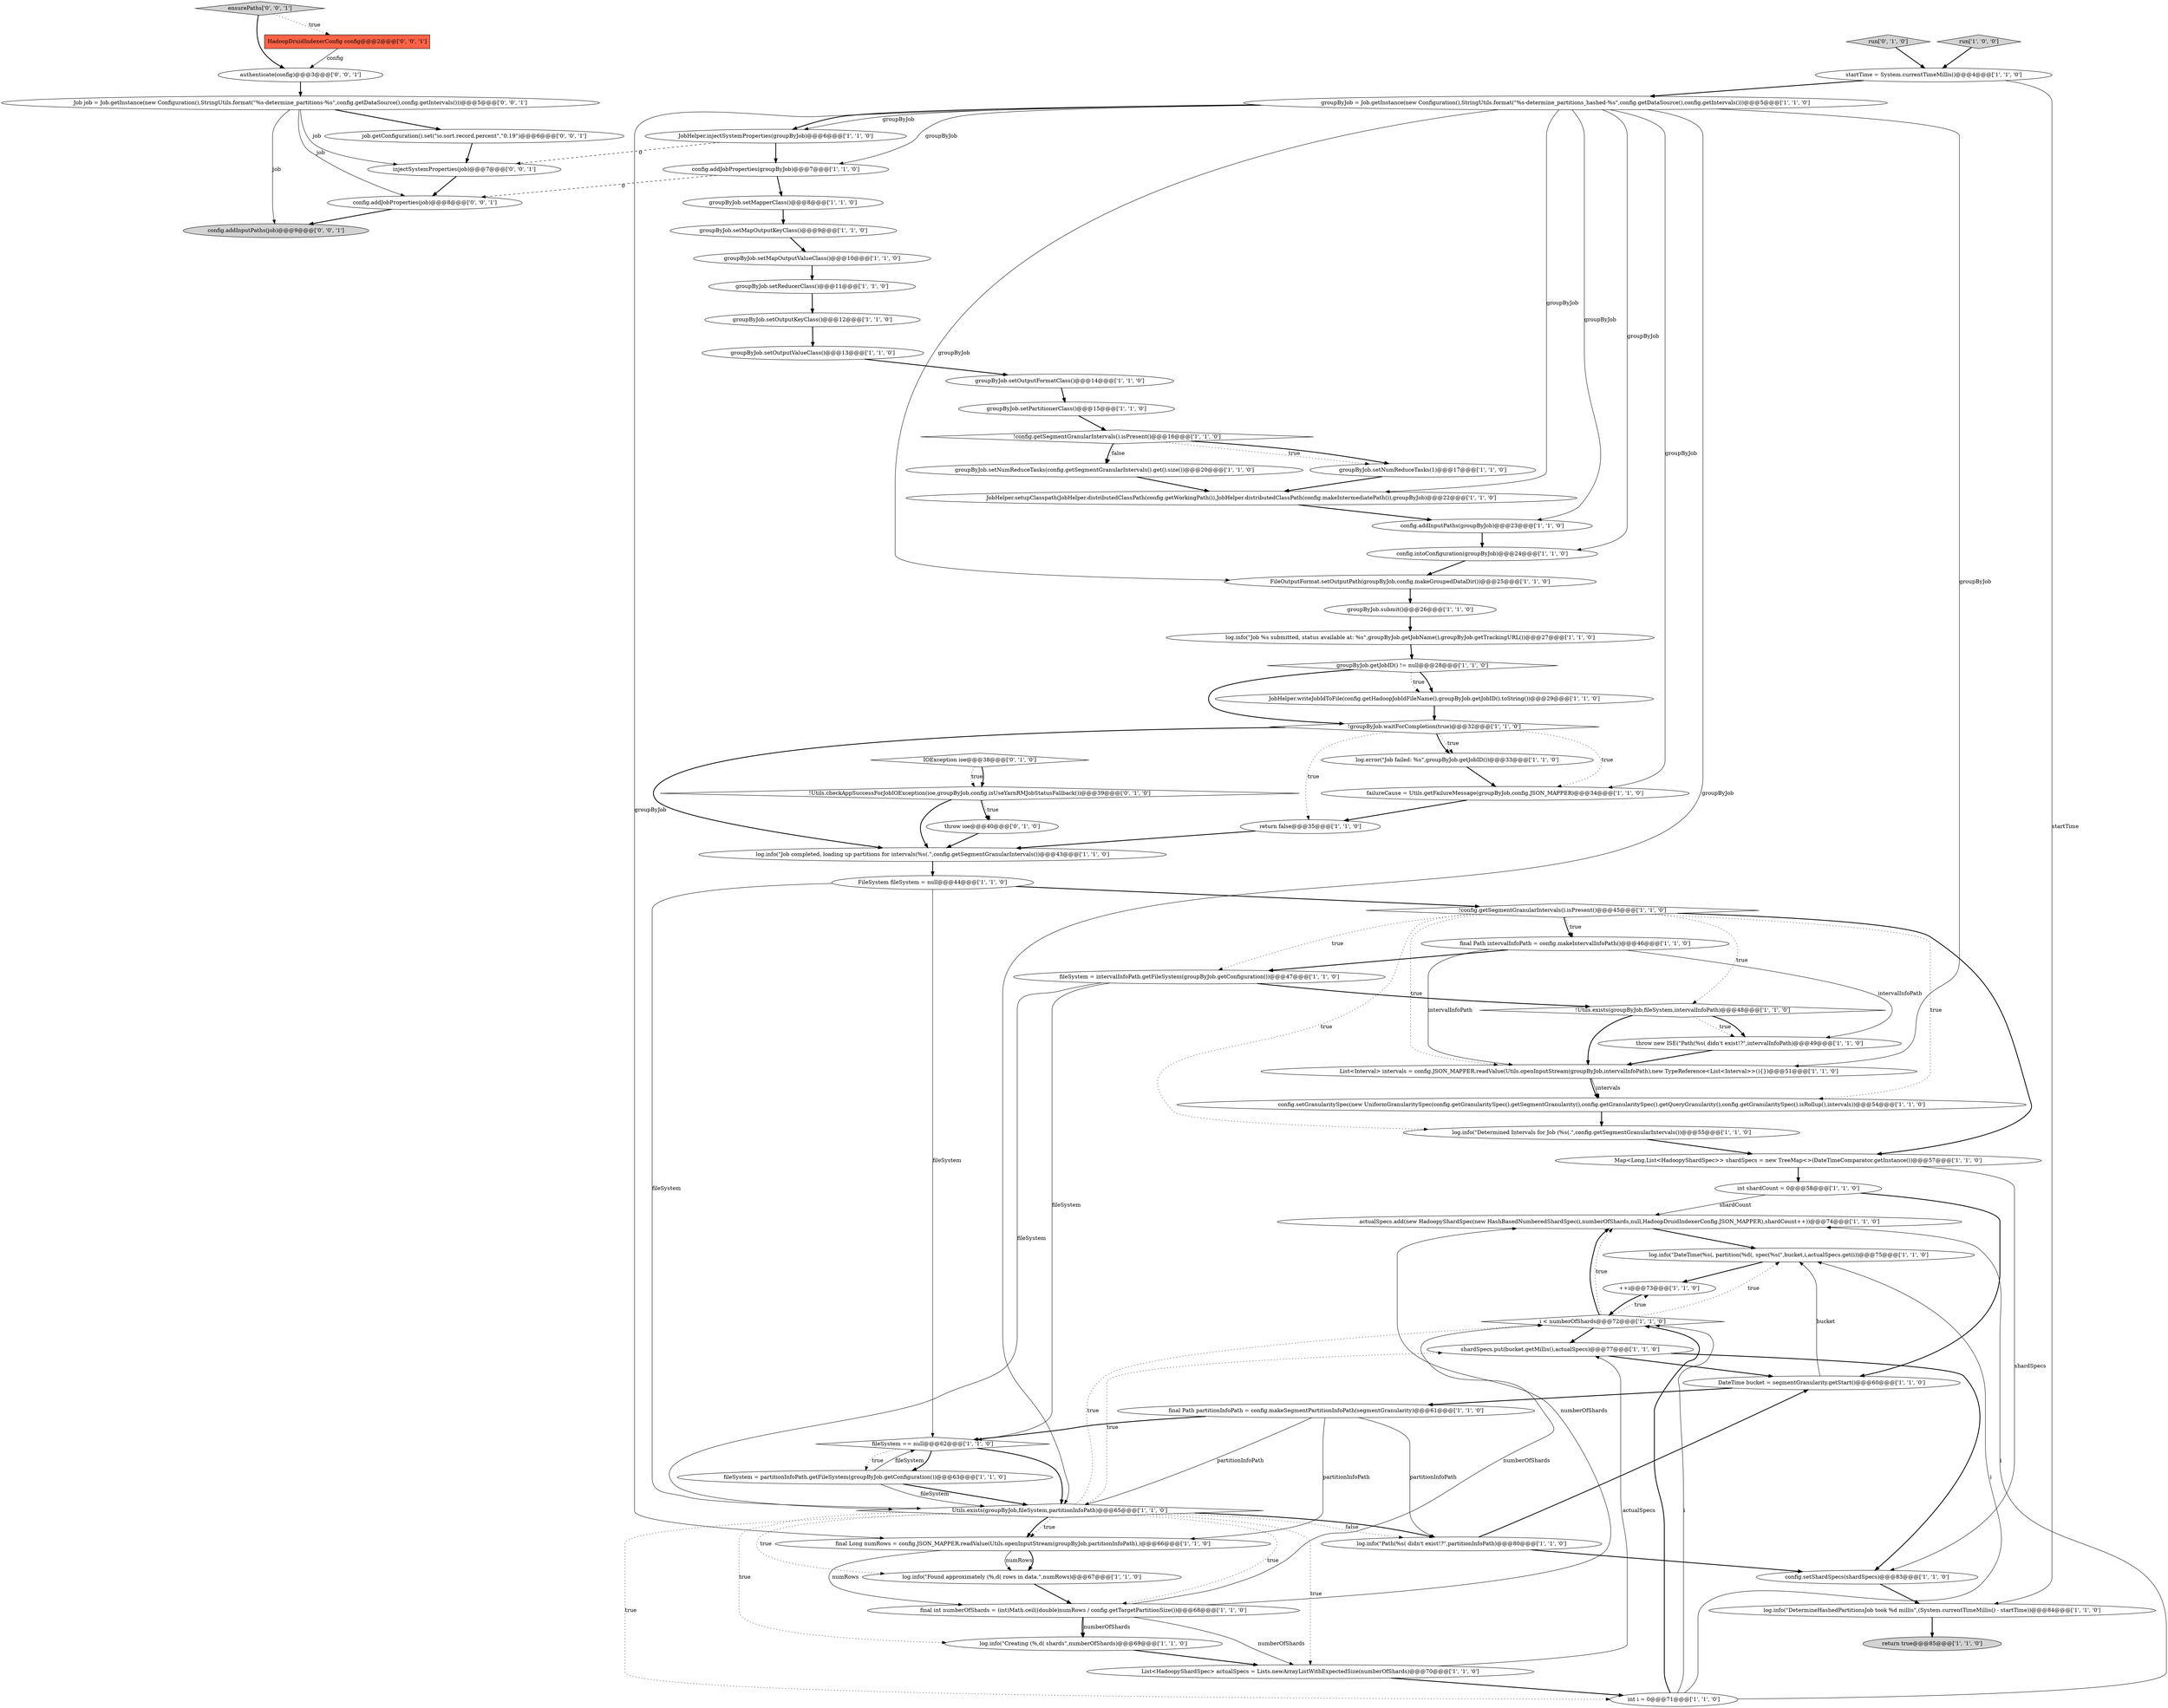digraph {
4 [style = filled, label = "List<Interval> intervals = config.JSON_MAPPER.readValue(Utils.openInputStream(groupByJob,intervalInfoPath),new TypeReference<List<Interval>>(){})@@@51@@@['1', '1', '0']", fillcolor = white, shape = ellipse image = "AAA0AAABBB1BBB"];
21 [style = filled, label = "groupByJob.setNumReduceTasks(1)@@@17@@@['1', '1', '0']", fillcolor = white, shape = ellipse image = "AAA0AAABBB1BBB"];
46 [style = filled, label = "++i@@@73@@@['1', '1', '0']", fillcolor = white, shape = ellipse image = "AAA0AAABBB1BBB"];
32 [style = filled, label = "log.info(\"Job %s submitted, status available at: %s\",groupByJob.getJobName(),groupByJob.getTrackingURL())@@@27@@@['1', '1', '0']", fillcolor = white, shape = ellipse image = "AAA0AAABBB1BBB"];
41 [style = filled, label = "List<HadoopyShardSpec> actualSpecs = Lists.newArrayListWithExpectedSize(numberOfShards)@@@70@@@['1', '1', '0']", fillcolor = white, shape = ellipse image = "AAA0AAABBB1BBB"];
58 [style = filled, label = "!config.getSegmentGranularIntervals().isPresent()@@@16@@@['1', '1', '0']", fillcolor = white, shape = diamond image = "AAA0AAABBB1BBB"];
19 [style = filled, label = "!config.getSegmentGranularIntervals().isPresent()@@@45@@@['1', '1', '0']", fillcolor = white, shape = diamond image = "AAA0AAABBB1BBB"];
45 [style = filled, label = "!groupByJob.waitForCompletion(true)@@@32@@@['1', '1', '0']", fillcolor = white, shape = diamond image = "AAA0AAABBB1BBB"];
54 [style = filled, label = "FileOutputFormat.setOutputPath(groupByJob,config.makeGroupedDataDir())@@@25@@@['1', '1', '0']", fillcolor = white, shape = ellipse image = "AAA0AAABBB1BBB"];
26 [style = filled, label = "groupByJob.setMapperClass()@@@8@@@['1', '1', '0']", fillcolor = white, shape = ellipse image = "AAA0AAABBB1BBB"];
53 [style = filled, label = "JobHelper.setupClasspath(JobHelper.distributedClassPath(config.getWorkingPath()),JobHelper.distributedClassPath(config.makeIntermediatePath()),groupByJob)@@@22@@@['1', '1', '0']", fillcolor = white, shape = ellipse image = "AAA0AAABBB1BBB"];
47 [style = filled, label = "groupByJob.setReducerClass()@@@11@@@['1', '1', '0']", fillcolor = white, shape = ellipse image = "AAA0AAABBB1BBB"];
14 [style = filled, label = "groupByJob = Job.getInstance(new Configuration(),StringUtils.format(\"%s-determine_partitions_hashed-%s\",config.getDataSource(),config.getIntervals()))@@@5@@@['1', '1', '0']", fillcolor = white, shape = ellipse image = "AAA0AAABBB1BBB"];
27 [style = filled, label = "groupByJob.setOutputKeyClass()@@@12@@@['1', '1', '0']", fillcolor = white, shape = ellipse image = "AAA0AAABBB1BBB"];
16 [style = filled, label = "groupByJob.getJobID() != null@@@28@@@['1', '1', '0']", fillcolor = white, shape = diamond image = "AAA0AAABBB1BBB"];
31 [style = filled, label = "groupByJob.setNumReduceTasks(config.getSegmentGranularIntervals().get().size())@@@20@@@['1', '1', '0']", fillcolor = white, shape = ellipse image = "AAA0AAABBB1BBB"];
36 [style = filled, label = "shardSpecs.put(bucket.getMillis(),actualSpecs)@@@77@@@['1', '1', '0']", fillcolor = white, shape = ellipse image = "AAA0AAABBB1BBB"];
39 [style = filled, label = "log.error(\"Job failed: %s\",groupByJob.getJobID())@@@33@@@['1', '1', '0']", fillcolor = white, shape = ellipse image = "AAA0AAABBB1BBB"];
37 [style = filled, label = "log.info(\"Creating (%,d( shards\",numberOfShards)@@@69@@@['1', '1', '0']", fillcolor = white, shape = ellipse image = "AAA0AAABBB1BBB"];
42 [style = filled, label = "log.info(\"Job completed, loading up partitions for intervals(%s(.\",config.getSegmentGranularIntervals())@@@43@@@['1', '1', '0']", fillcolor = white, shape = ellipse image = "AAA0AAABBB1BBB"];
61 [style = filled, label = "!Utils.checkAppSuccessForJobIOException(ioe,groupByJob,config.isUseYarnRMJobStatusFallback())@@@39@@@['0', '1', '0']", fillcolor = white, shape = diamond image = "AAA1AAABBB2BBB"];
70 [style = filled, label = "authenticate(config)@@@3@@@['0', '0', '1']", fillcolor = white, shape = ellipse image = "AAA0AAABBB3BBB"];
6 [style = filled, label = "int i = 0@@@71@@@['1', '1', '0']", fillcolor = white, shape = ellipse image = "AAA0AAABBB1BBB"];
12 [style = filled, label = "JobHelper.injectSystemProperties(groupByJob)@@@6@@@['1', '1', '0']", fillcolor = white, shape = ellipse image = "AAA0AAABBB1BBB"];
67 [style = filled, label = "config.addInputPaths(job)@@@9@@@['0', '0', '1']", fillcolor = lightgray, shape = ellipse image = "AAA0AAABBB3BBB"];
57 [style = filled, label = "log.info(\"Determined Intervals for Job (%s(.\",config.getSegmentGranularIntervals())@@@55@@@['1', '1', '0']", fillcolor = white, shape = ellipse image = "AAA0AAABBB1BBB"];
33 [style = filled, label = "throw new ISE(\"Path(%s( didn't exist!?\",intervalInfoPath)@@@49@@@['1', '1', '0']", fillcolor = white, shape = ellipse image = "AAA0AAABBB1BBB"];
68 [style = filled, label = "ensurePaths['0', '0', '1']", fillcolor = lightgray, shape = diamond image = "AAA0AAABBB3BBB"];
35 [style = filled, label = "fileSystem == null@@@62@@@['1', '1', '0']", fillcolor = white, shape = diamond image = "AAA0AAABBB1BBB"];
40 [style = filled, label = "actualSpecs.add(new HadoopyShardSpec(new HashBasedNumberedShardSpec(i,numberOfShards,null,HadoopDruidIndexerConfig.JSON_MAPPER),shardCount++))@@@74@@@['1', '1', '0']", fillcolor = white, shape = ellipse image = "AAA0AAABBB1BBB"];
2 [style = filled, label = "log.info(\"Path(%s( didn't exist!?\",partitionInfoPath)@@@80@@@['1', '1', '0']", fillcolor = white, shape = ellipse image = "AAA0AAABBB1BBB"];
3 [style = filled, label = "Map<Long,List<HadoopyShardSpec>> shardSpecs = new TreeMap<>(DateTimeComparator.getInstance())@@@57@@@['1', '1', '0']", fillcolor = white, shape = ellipse image = "AAA0AAABBB1BBB"];
43 [style = filled, label = "!Utils.exists(groupByJob,fileSystem,intervalInfoPath)@@@48@@@['1', '1', '0']", fillcolor = white, shape = diamond image = "AAA0AAABBB1BBB"];
50 [style = filled, label = "failureCause = Utils.getFailureMessage(groupByJob,config.JSON_MAPPER)@@@34@@@['1', '1', '0']", fillcolor = white, shape = ellipse image = "AAA0AAABBB1BBB"];
69 [style = filled, label = "HadoopDruidIndexerConfig config@@@2@@@['0', '0', '1']", fillcolor = tomato, shape = box image = "AAA0AAABBB3BBB"];
48 [style = filled, label = "groupByJob.setMapOutputKeyClass()@@@9@@@['1', '1', '0']", fillcolor = white, shape = ellipse image = "AAA0AAABBB1BBB"];
44 [style = filled, label = "Utils.exists(groupByJob,fileSystem,partitionInfoPath)@@@65@@@['1', '1', '0']", fillcolor = white, shape = diamond image = "AAA0AAABBB1BBB"];
65 [style = filled, label = "Job job = Job.getInstance(new Configuration(),StringUtils.format(\"%s-determine_partitions-%s\",config.getDataSource(),config.getIntervals()))@@@5@@@['0', '0', '1']", fillcolor = white, shape = ellipse image = "AAA0AAABBB3BBB"];
0 [style = filled, label = "log.info(\"Found approximately (%,d( rows in data.\",numRows)@@@67@@@['1', '1', '0']", fillcolor = white, shape = ellipse image = "AAA0AAABBB1BBB"];
62 [style = filled, label = "IOException ioe@@@38@@@['0', '1', '0']", fillcolor = white, shape = diamond image = "AAA1AAABBB2BBB"];
64 [style = filled, label = "injectSystemProperties(job)@@@7@@@['0', '0', '1']", fillcolor = white, shape = ellipse image = "AAA0AAABBB3BBB"];
1 [style = filled, label = "int shardCount = 0@@@58@@@['1', '1', '0']", fillcolor = white, shape = ellipse image = "AAA0AAABBB1BBB"];
7 [style = filled, label = "DateTime bucket = segmentGranularity.getStart()@@@60@@@['1', '1', '0']", fillcolor = white, shape = ellipse image = "AAA0AAABBB1BBB"];
8 [style = filled, label = "i < numberOfShards@@@72@@@['1', '1', '0']", fillcolor = white, shape = diamond image = "AAA0AAABBB1BBB"];
11 [style = filled, label = "return false@@@35@@@['1', '1', '0']", fillcolor = white, shape = ellipse image = "AAA0AAABBB1BBB"];
63 [style = filled, label = "throw ioe@@@40@@@['0', '1', '0']", fillcolor = white, shape = ellipse image = "AAA1AAABBB2BBB"];
10 [style = filled, label = "fileSystem = partitionInfoPath.getFileSystem(groupByJob.getConfiguration())@@@63@@@['1', '1', '0']", fillcolor = white, shape = ellipse image = "AAA0AAABBB1BBB"];
15 [style = filled, label = "groupByJob.setPartitionerClass()@@@15@@@['1', '1', '0']", fillcolor = white, shape = ellipse image = "AAA0AAABBB1BBB"];
18 [style = filled, label = "config.intoConfiguration(groupByJob)@@@24@@@['1', '1', '0']", fillcolor = white, shape = ellipse image = "AAA0AAABBB1BBB"];
34 [style = filled, label = "config.addInputPaths(groupByJob)@@@23@@@['1', '1', '0']", fillcolor = white, shape = ellipse image = "AAA0AAABBB1BBB"];
20 [style = filled, label = "final Long numRows = config.JSON_MAPPER.readValue(Utils.openInputStream(groupByJob,partitionInfoPath),)@@@66@@@['1', '1', '0']", fillcolor = white, shape = ellipse image = "AAA0AAABBB1BBB"];
56 [style = filled, label = "config.addJobProperties(groupByJob)@@@7@@@['1', '1', '0']", fillcolor = white, shape = ellipse image = "AAA0AAABBB1BBB"];
55 [style = filled, label = "fileSystem = intervalInfoPath.getFileSystem(groupByJob.getConfiguration())@@@47@@@['1', '1', '0']", fillcolor = white, shape = ellipse image = "AAA0AAABBB1BBB"];
23 [style = filled, label = "final Path partitionInfoPath = config.makeSegmentPartitionInfoPath(segmentGranularity)@@@61@@@['1', '1', '0']", fillcolor = white, shape = ellipse image = "AAA0AAABBB1BBB"];
25 [style = filled, label = "config.setShardSpecs(shardSpecs)@@@83@@@['1', '1', '0']", fillcolor = white, shape = ellipse image = "AAA0AAABBB1BBB"];
71 [style = filled, label = "config.addJobProperties(job)@@@8@@@['0', '0', '1']", fillcolor = white, shape = ellipse image = "AAA0AAABBB3BBB"];
28 [style = filled, label = "log.info(\"DateTime(%s(, partition(%d(, spec(%s(\",bucket,i,actualSpecs.get(i))@@@75@@@['1', '1', '0']", fillcolor = white, shape = ellipse image = "AAA0AAABBB1BBB"];
38 [style = filled, label = "groupByJob.setOutputFormatClass()@@@14@@@['1', '1', '0']", fillcolor = white, shape = ellipse image = "AAA0AAABBB1BBB"];
52 [style = filled, label = "final int numberOfShards = (int)Math.ceil((double)numRows / config.getTargetPartitionSize())@@@68@@@['1', '1', '0']", fillcolor = white, shape = ellipse image = "AAA0AAABBB1BBB"];
66 [style = filled, label = "job.getConfiguration().set(\"io.sort.record.percent\",\"0.19\")@@@6@@@['0', '0', '1']", fillcolor = white, shape = ellipse image = "AAA0AAABBB3BBB"];
30 [style = filled, label = "log.info(\"DetermineHashedPartitionsJob took %d millis\",(System.currentTimeMillis() - startTime))@@@84@@@['1', '1', '0']", fillcolor = white, shape = ellipse image = "AAA0AAABBB1BBB"];
5 [style = filled, label = "JobHelper.writeJobIdToFile(config.getHadoopJobIdFileName(),groupByJob.getJobID().toString())@@@29@@@['1', '1', '0']", fillcolor = white, shape = ellipse image = "AAA0AAABBB1BBB"];
60 [style = filled, label = "run['0', '1', '0']", fillcolor = lightgray, shape = diamond image = "AAA0AAABBB2BBB"];
49 [style = filled, label = "run['1', '0', '0']", fillcolor = lightgray, shape = diamond image = "AAA0AAABBB1BBB"];
17 [style = filled, label = "config.setGranularitySpec(new UniformGranularitySpec(config.getGranularitySpec().getSegmentGranularity(),config.getGranularitySpec().getQueryGranularity(),config.getGranularitySpec().isRollup(),intervals))@@@54@@@['1', '1', '0']", fillcolor = white, shape = ellipse image = "AAA0AAABBB1BBB"];
24 [style = filled, label = "FileSystem fileSystem = null@@@44@@@['1', '1', '0']", fillcolor = white, shape = ellipse image = "AAA0AAABBB1BBB"];
22 [style = filled, label = "final Path intervalInfoPath = config.makeIntervalInfoPath()@@@46@@@['1', '1', '0']", fillcolor = white, shape = ellipse image = "AAA0AAABBB1BBB"];
51 [style = filled, label = "groupByJob.setMapOutputValueClass()@@@10@@@['1', '1', '0']", fillcolor = white, shape = ellipse image = "AAA0AAABBB1BBB"];
59 [style = filled, label = "return true@@@85@@@['1', '1', '0']", fillcolor = lightgray, shape = ellipse image = "AAA0AAABBB1BBB"];
29 [style = filled, label = "groupByJob.submit()@@@26@@@['1', '1', '0']", fillcolor = white, shape = ellipse image = "AAA0AAABBB1BBB"];
9 [style = filled, label = "startTime = System.currentTimeMillis()@@@4@@@['1', '1', '0']", fillcolor = white, shape = ellipse image = "AAA0AAABBB1BBB"];
13 [style = filled, label = "groupByJob.setOutputValueClass()@@@13@@@['1', '1', '0']", fillcolor = white, shape = ellipse image = "AAA0AAABBB1BBB"];
19->3 [style = bold, label=""];
7->23 [style = bold, label=""];
43->4 [style = bold, label=""];
19->57 [style = dotted, label="true"];
65->71 [style = solid, label="job"];
33->4 [style = bold, label=""];
60->9 [style = bold, label=""];
62->61 [style = dotted, label="true"];
71->67 [style = bold, label=""];
44->36 [style = dotted, label="true"];
70->65 [style = bold, label=""];
40->28 [style = bold, label=""];
65->66 [style = bold, label=""];
19->22 [style = bold, label=""];
20->0 [style = solid, label="numRows"];
6->8 [style = solid, label="i"];
6->28 [style = solid, label="i"];
14->20 [style = solid, label="groupByJob"];
6->8 [style = bold, label=""];
13->38 [style = bold, label=""];
3->1 [style = bold, label=""];
58->31 [style = dotted, label="false"];
14->54 [style = solid, label="groupByJob"];
44->2 [style = bold, label=""];
30->59 [style = bold, label=""];
45->39 [style = dotted, label="true"];
29->32 [style = bold, label=""];
53->34 [style = bold, label=""];
14->44 [style = solid, label="groupByJob"];
19->22 [style = dotted, label="true"];
14->12 [style = solid, label="groupByJob"];
23->2 [style = solid, label="partitionInfoPath"];
36->7 [style = bold, label=""];
58->21 [style = dotted, label="true"];
9->14 [style = bold, label=""];
44->0 [style = dotted, label="true"];
16->5 [style = bold, label=""];
41->36 [style = solid, label="actualSpecs"];
8->28 [style = dotted, label="true"];
58->31 [style = bold, label=""];
45->50 [style = dotted, label="true"];
44->20 [style = dotted, label="true"];
20->0 [style = bold, label=""];
16->45 [style = bold, label=""];
44->37 [style = dotted, label="true"];
49->9 [style = bold, label=""];
45->11 [style = dotted, label="true"];
55->44 [style = solid, label="fileSystem"];
68->70 [style = bold, label=""];
19->43 [style = dotted, label="true"];
22->4 [style = solid, label="intervalInfoPath"];
52->40 [style = solid, label="numberOfShards"];
47->27 [style = bold, label=""];
14->56 [style = solid, label="groupByJob"];
50->11 [style = bold, label=""];
39->50 [style = bold, label=""];
24->35 [style = solid, label="fileSystem"];
43->33 [style = dotted, label="true"];
4->17 [style = bold, label=""];
7->28 [style = solid, label="bucket"];
10->35 [style = solid, label="fileSystem"];
3->25 [style = solid, label="shardSpecs"];
52->41 [style = solid, label="numberOfShards"];
17->57 [style = bold, label=""];
44->6 [style = dotted, label="true"];
23->44 [style = solid, label="partitionInfoPath"];
19->55 [style = dotted, label="true"];
63->42 [style = bold, label=""];
56->71 [style = dashed, label="0"];
19->17 [style = dotted, label="true"];
21->53 [style = bold, label=""];
16->5 [style = dotted, label="true"];
43->33 [style = bold, label=""];
61->42 [style = bold, label=""];
64->71 [style = bold, label=""];
9->30 [style = solid, label="startTime"];
37->41 [style = bold, label=""];
65->67 [style = solid, label="job"];
38->15 [style = bold, label=""];
42->24 [style = bold, label=""];
8->36 [style = bold, label=""];
14->4 [style = solid, label="groupByJob"];
65->64 [style = solid, label="job"];
8->40 [style = dotted, label="true"];
2->7 [style = bold, label=""];
23->20 [style = solid, label="partitionInfoPath"];
22->55 [style = bold, label=""];
66->64 [style = bold, label=""];
14->12 [style = bold, label=""];
14->53 [style = solid, label="groupByJob"];
44->20 [style = bold, label=""];
35->10 [style = bold, label=""];
10->44 [style = bold, label=""];
24->44 [style = solid, label="fileSystem"];
44->41 [style = dotted, label="true"];
23->35 [style = bold, label=""];
35->44 [style = bold, label=""];
5->45 [style = bold, label=""];
6->40 [style = solid, label="i"];
58->21 [style = bold, label=""];
69->70 [style = solid, label="config"];
44->52 [style = dotted, label="true"];
35->10 [style = dotted, label="true"];
18->54 [style = bold, label=""];
68->69 [style = dotted, label="true"];
32->16 [style = bold, label=""];
24->19 [style = bold, label=""];
14->18 [style = solid, label="groupByJob"];
8->40 [style = bold, label=""];
1->7 [style = bold, label=""];
14->50 [style = solid, label="groupByJob"];
52->37 [style = solid, label="numberOfShards"];
56->26 [style = bold, label=""];
31->53 [style = bold, label=""];
22->33 [style = solid, label="intervalInfoPath"];
44->2 [style = dotted, label="false"];
34->18 [style = bold, label=""];
15->58 [style = bold, label=""];
61->63 [style = bold, label=""];
51->47 [style = bold, label=""];
44->8 [style = dotted, label="true"];
41->6 [style = bold, label=""];
52->37 [style = bold, label=""];
48->51 [style = bold, label=""];
27->13 [style = bold, label=""];
55->35 [style = solid, label="fileSystem"];
0->52 [style = bold, label=""];
62->61 [style = bold, label=""];
14->34 [style = solid, label="groupByJob"];
10->44 [style = solid, label="fileSystem"];
2->25 [style = bold, label=""];
19->4 [style = dotted, label="true"];
12->64 [style = dashed, label="0"];
20->52 [style = solid, label="numRows"];
4->17 [style = solid, label="intervals"];
8->46 [style = dotted, label="true"];
45->42 [style = bold, label=""];
28->46 [style = bold, label=""];
11->42 [style = bold, label=""];
61->63 [style = dotted, label="true"];
57->3 [style = bold, label=""];
12->56 [style = bold, label=""];
55->43 [style = bold, label=""];
52->8 [style = solid, label="numberOfShards"];
46->8 [style = bold, label=""];
1->40 [style = solid, label="shardCount"];
45->39 [style = bold, label=""];
25->30 [style = bold, label=""];
26->48 [style = bold, label=""];
36->25 [style = bold, label=""];
54->29 [style = bold, label=""];
}

